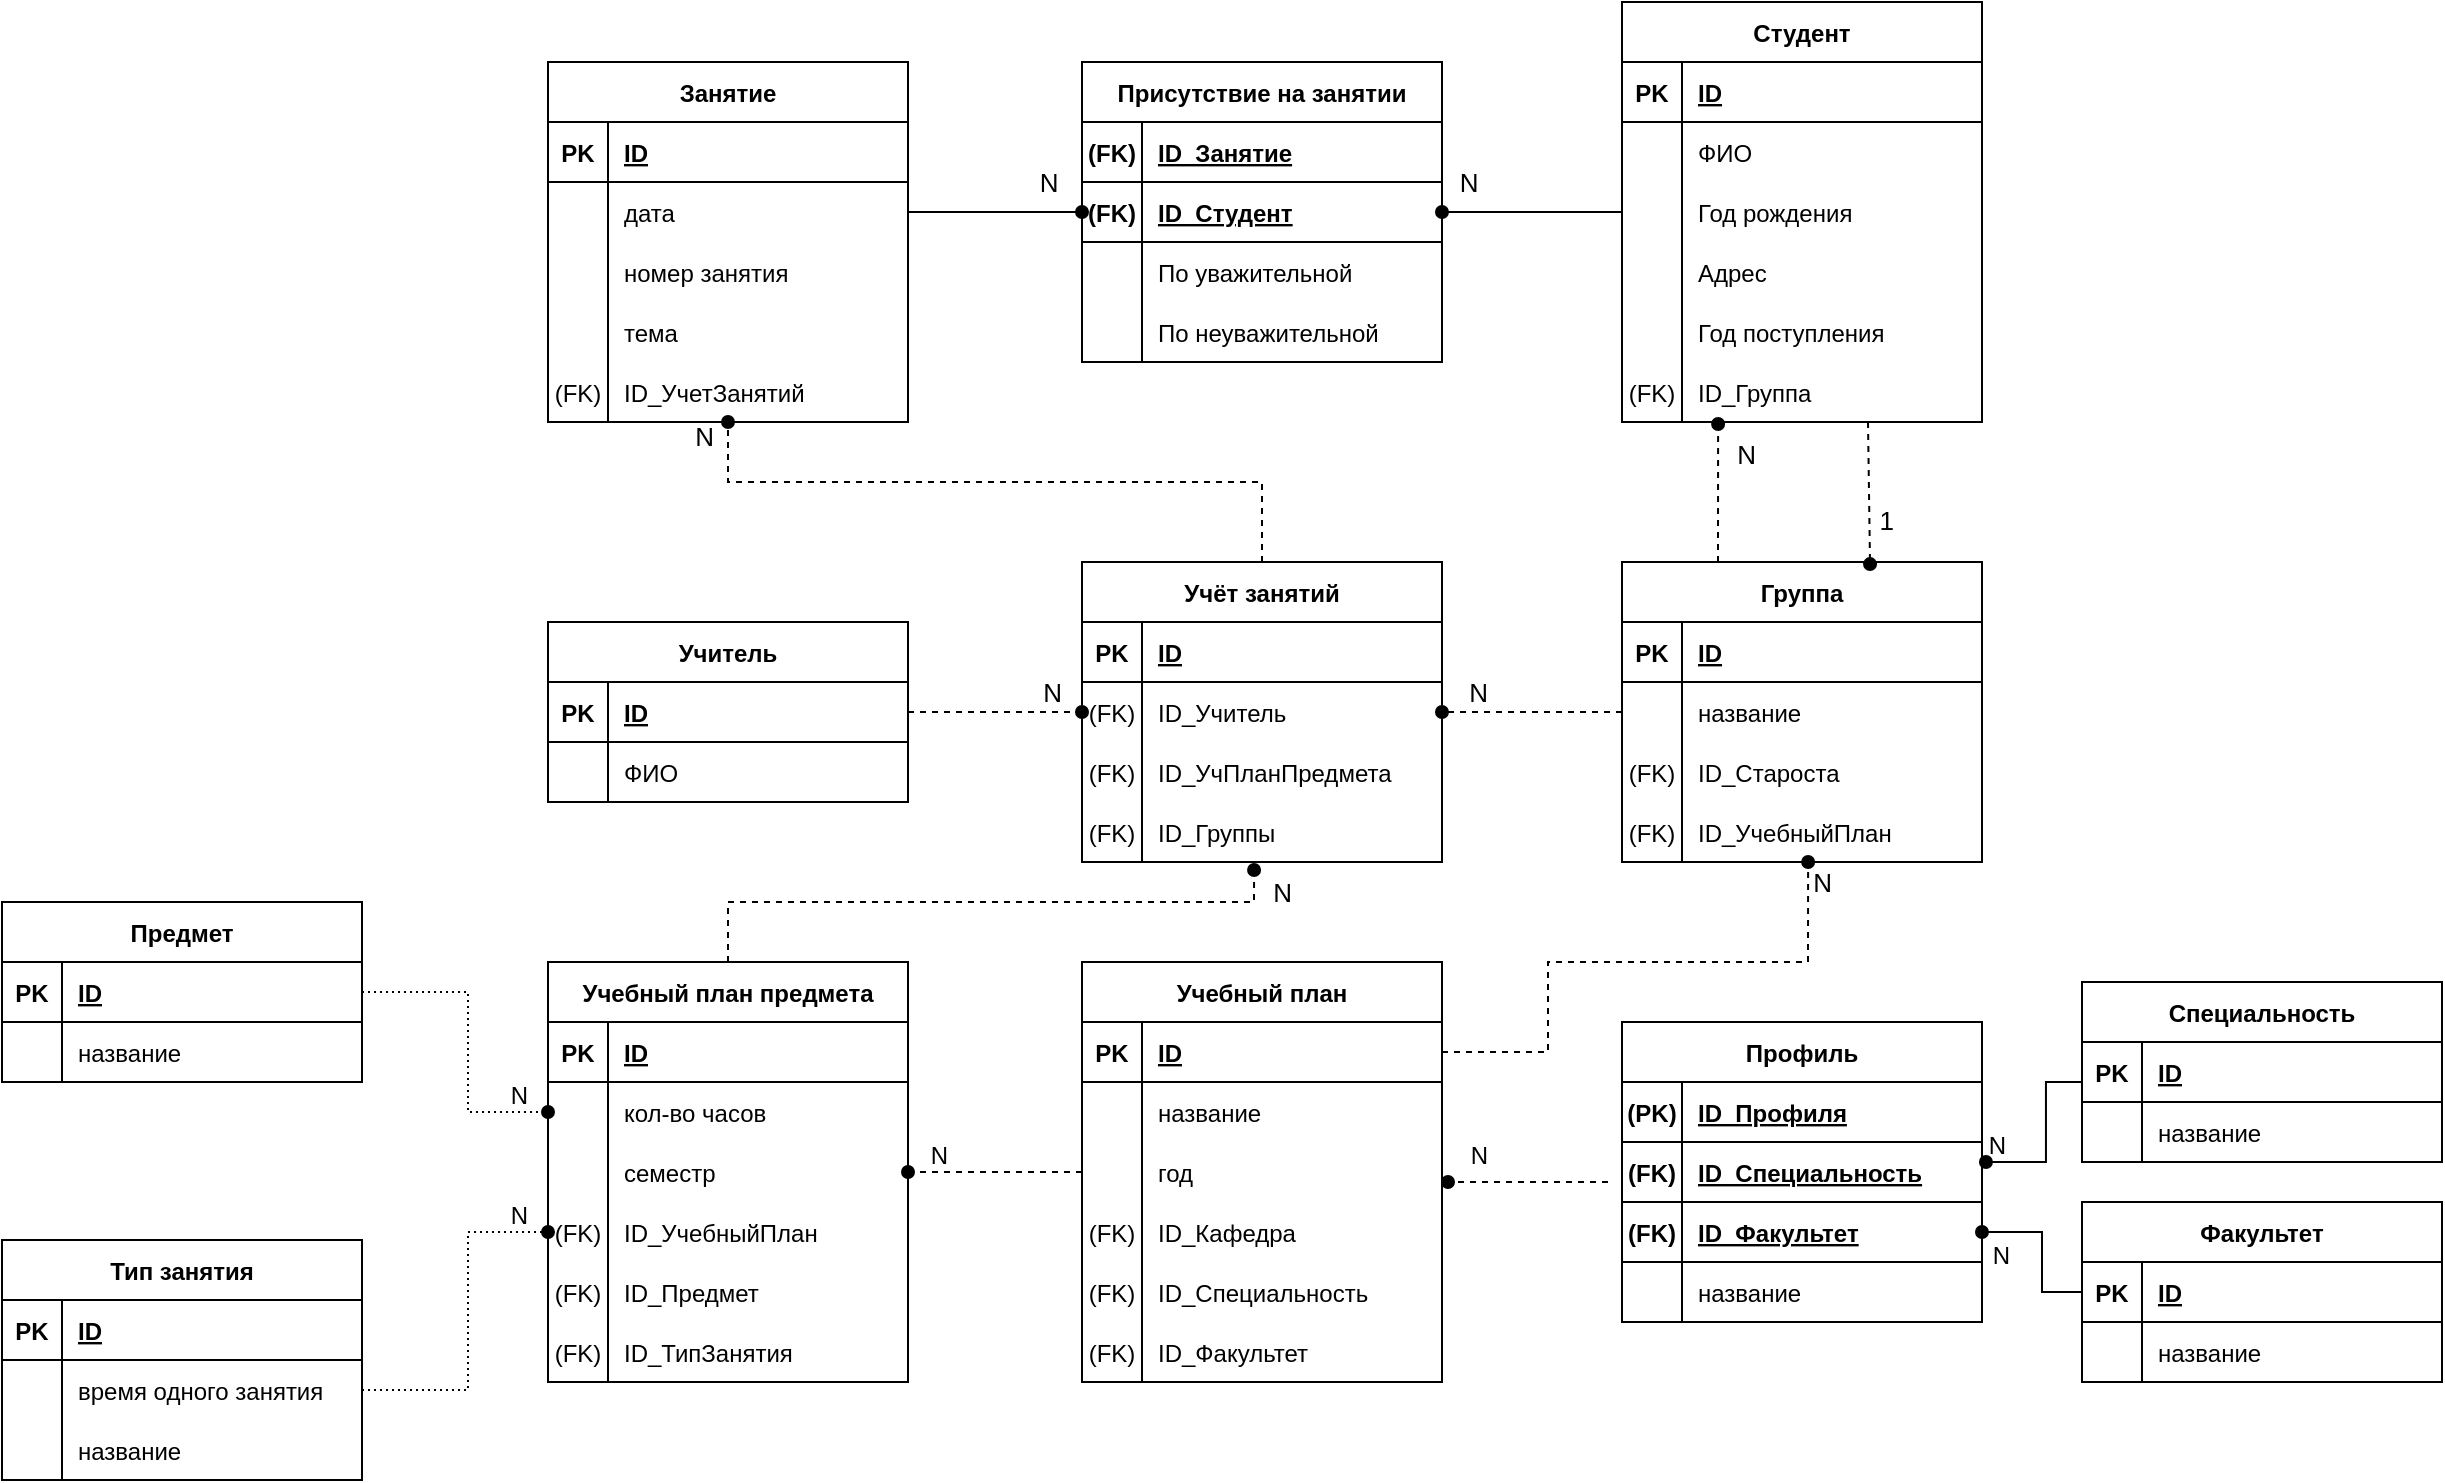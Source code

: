 <mxfile version="17.4.0" type="github"><diagram id="xsRfrzSp_q1T855Q-vbv" name="Page-1"><mxGraphModel dx="782" dy="706" grid="1" gridSize="10" guides="1" tooltips="1" connect="1" arrows="1" fold="1" page="1" pageScale="1" pageWidth="827" pageHeight="1169" math="0" shadow="0"><root><mxCell id="0"/><mxCell id="1" parent="0"/><mxCell id="YNfdYXe8y2e8E_s2l16x-288" value="Профиль" style="shape=table;startSize=30;container=1;collapsible=1;childLayout=tableLayout;fixedRows=1;rowLines=0;fontStyle=1;align=center;resizeLast=1;" parent="1" vertex="1"><mxGeometry x="990" y="670" width="180" height="150" as="geometry"/></mxCell><mxCell id="YNfdYXe8y2e8E_s2l16x-289" value="" style="shape=tableRow;horizontal=0;startSize=0;swimlaneHead=0;swimlaneBody=0;fillColor=none;collapsible=0;dropTarget=0;points=[[0,0.5],[1,0.5]];portConstraint=eastwest;top=0;left=0;right=0;bottom=1;" parent="YNfdYXe8y2e8E_s2l16x-288" vertex="1"><mxGeometry y="30" width="180" height="30" as="geometry"/></mxCell><mxCell id="YNfdYXe8y2e8E_s2l16x-290" value="(PK)" style="shape=partialRectangle;connectable=0;fillColor=none;top=0;left=0;bottom=0;right=0;fontStyle=1;overflow=hidden;" parent="YNfdYXe8y2e8E_s2l16x-289" vertex="1"><mxGeometry width="30" height="30" as="geometry"><mxRectangle width="30" height="30" as="alternateBounds"/></mxGeometry></mxCell><mxCell id="YNfdYXe8y2e8E_s2l16x-291" value="ID_Профиля" style="shape=partialRectangle;connectable=0;fillColor=none;top=0;left=0;bottom=0;right=0;align=left;spacingLeft=6;fontStyle=5;overflow=hidden;" parent="YNfdYXe8y2e8E_s2l16x-289" vertex="1"><mxGeometry x="30" width="150" height="30" as="geometry"><mxRectangle width="150" height="30" as="alternateBounds"/></mxGeometry></mxCell><mxCell id="YNfdYXe8y2e8E_s2l16x-292" style="shape=tableRow;horizontal=0;startSize=0;swimlaneHead=0;swimlaneBody=0;fillColor=none;collapsible=0;dropTarget=0;points=[[0,0.5],[1,0.5]];portConstraint=eastwest;top=0;left=0;right=0;bottom=1;" parent="YNfdYXe8y2e8E_s2l16x-288" vertex="1"><mxGeometry y="60" width="180" height="30" as="geometry"/></mxCell><mxCell id="YNfdYXe8y2e8E_s2l16x-293" value="(FK)" style="shape=partialRectangle;connectable=0;fillColor=none;top=0;left=0;bottom=0;right=0;fontStyle=1;overflow=hidden;" parent="YNfdYXe8y2e8E_s2l16x-292" vertex="1"><mxGeometry width="30" height="30" as="geometry"><mxRectangle width="30" height="30" as="alternateBounds"/></mxGeometry></mxCell><mxCell id="YNfdYXe8y2e8E_s2l16x-294" value="ID_Специальность" style="shape=partialRectangle;connectable=0;fillColor=none;top=0;left=0;bottom=0;right=0;align=left;spacingLeft=6;fontStyle=5;overflow=hidden;" parent="YNfdYXe8y2e8E_s2l16x-292" vertex="1"><mxGeometry x="30" width="150" height="30" as="geometry"><mxRectangle width="150" height="30" as="alternateBounds"/></mxGeometry></mxCell><mxCell id="YNfdYXe8y2e8E_s2l16x-295" style="shape=tableRow;horizontal=0;startSize=0;swimlaneHead=0;swimlaneBody=0;fillColor=none;collapsible=0;dropTarget=0;points=[[0,0.5],[1,0.5]];portConstraint=eastwest;top=0;left=0;right=0;bottom=1;" parent="YNfdYXe8y2e8E_s2l16x-288" vertex="1"><mxGeometry y="90" width="180" height="30" as="geometry"/></mxCell><mxCell id="YNfdYXe8y2e8E_s2l16x-296" value="(FK)" style="shape=partialRectangle;connectable=0;fillColor=none;top=0;left=0;bottom=0;right=0;fontStyle=1;overflow=hidden;" parent="YNfdYXe8y2e8E_s2l16x-295" vertex="1"><mxGeometry width="30" height="30" as="geometry"><mxRectangle width="30" height="30" as="alternateBounds"/></mxGeometry></mxCell><mxCell id="YNfdYXe8y2e8E_s2l16x-297" value="ID_Факультет" style="shape=partialRectangle;connectable=0;fillColor=none;top=0;left=0;bottom=0;right=0;align=left;spacingLeft=6;fontStyle=5;overflow=hidden;" parent="YNfdYXe8y2e8E_s2l16x-295" vertex="1"><mxGeometry x="30" width="150" height="30" as="geometry"><mxRectangle width="150" height="30" as="alternateBounds"/></mxGeometry></mxCell><mxCell id="YNfdYXe8y2e8E_s2l16x-298" value="" style="shape=tableRow;horizontal=0;startSize=0;swimlaneHead=0;swimlaneBody=0;fillColor=none;collapsible=0;dropTarget=0;points=[[0,0.5],[1,0.5]];portConstraint=eastwest;top=0;left=0;right=0;bottom=0;" parent="YNfdYXe8y2e8E_s2l16x-288" vertex="1"><mxGeometry y="120" width="180" height="30" as="geometry"/></mxCell><mxCell id="YNfdYXe8y2e8E_s2l16x-299" value="" style="shape=partialRectangle;connectable=0;fillColor=none;top=0;left=0;bottom=0;right=0;editable=1;overflow=hidden;" parent="YNfdYXe8y2e8E_s2l16x-298" vertex="1"><mxGeometry width="30" height="30" as="geometry"><mxRectangle width="30" height="30" as="alternateBounds"/></mxGeometry></mxCell><mxCell id="YNfdYXe8y2e8E_s2l16x-300" value="название" style="shape=partialRectangle;connectable=0;fillColor=none;top=0;left=0;bottom=0;right=0;align=left;spacingLeft=6;overflow=hidden;" parent="YNfdYXe8y2e8E_s2l16x-298" vertex="1"><mxGeometry x="30" width="150" height="30" as="geometry"><mxRectangle width="150" height="30" as="alternateBounds"/></mxGeometry></mxCell><mxCell id="YNfdYXe8y2e8E_s2l16x-301" value="Факультет" style="shape=table;startSize=30;container=1;collapsible=1;childLayout=tableLayout;fixedRows=1;rowLines=0;fontStyle=1;align=center;resizeLast=1;" parent="1" vertex="1"><mxGeometry x="1220" y="760" width="180" height="90" as="geometry"/></mxCell><mxCell id="YNfdYXe8y2e8E_s2l16x-302" value="" style="shape=tableRow;horizontal=0;startSize=0;swimlaneHead=0;swimlaneBody=0;fillColor=none;collapsible=0;dropTarget=0;points=[[0,0.5],[1,0.5]];portConstraint=eastwest;top=0;left=0;right=0;bottom=1;" parent="YNfdYXe8y2e8E_s2l16x-301" vertex="1"><mxGeometry y="30" width="180" height="30" as="geometry"/></mxCell><mxCell id="YNfdYXe8y2e8E_s2l16x-303" value="PK" style="shape=partialRectangle;connectable=0;fillColor=none;top=0;left=0;bottom=0;right=0;fontStyle=1;overflow=hidden;" parent="YNfdYXe8y2e8E_s2l16x-302" vertex="1"><mxGeometry width="30" height="30" as="geometry"><mxRectangle width="30" height="30" as="alternateBounds"/></mxGeometry></mxCell><mxCell id="YNfdYXe8y2e8E_s2l16x-304" value="ID" style="shape=partialRectangle;connectable=0;fillColor=none;top=0;left=0;bottom=0;right=0;align=left;spacingLeft=6;fontStyle=5;overflow=hidden;" parent="YNfdYXe8y2e8E_s2l16x-302" vertex="1"><mxGeometry x="30" width="150" height="30" as="geometry"><mxRectangle width="150" height="30" as="alternateBounds"/></mxGeometry></mxCell><mxCell id="YNfdYXe8y2e8E_s2l16x-305" value="" style="shape=tableRow;horizontal=0;startSize=0;swimlaneHead=0;swimlaneBody=0;fillColor=none;collapsible=0;dropTarget=0;points=[[0,0.5],[1,0.5]];portConstraint=eastwest;top=0;left=0;right=0;bottom=0;" parent="YNfdYXe8y2e8E_s2l16x-301" vertex="1"><mxGeometry y="60" width="180" height="30" as="geometry"/></mxCell><mxCell id="YNfdYXe8y2e8E_s2l16x-306" value="" style="shape=partialRectangle;connectable=0;fillColor=none;top=0;left=0;bottom=0;right=0;editable=1;overflow=hidden;" parent="YNfdYXe8y2e8E_s2l16x-305" vertex="1"><mxGeometry width="30" height="30" as="geometry"><mxRectangle width="30" height="30" as="alternateBounds"/></mxGeometry></mxCell><mxCell id="YNfdYXe8y2e8E_s2l16x-307" value="название" style="shape=partialRectangle;connectable=0;fillColor=none;top=0;left=0;bottom=0;right=0;align=left;spacingLeft=6;overflow=hidden;" parent="YNfdYXe8y2e8E_s2l16x-305" vertex="1"><mxGeometry x="30" width="150" height="30" as="geometry"><mxRectangle width="150" height="30" as="alternateBounds"/></mxGeometry></mxCell><mxCell id="YNfdYXe8y2e8E_s2l16x-315" value="Специальность" style="shape=table;startSize=30;container=1;collapsible=1;childLayout=tableLayout;fixedRows=1;rowLines=0;fontStyle=1;align=center;resizeLast=1;" parent="1" vertex="1"><mxGeometry x="1220" y="650" width="180" height="90" as="geometry"/></mxCell><mxCell id="YNfdYXe8y2e8E_s2l16x-316" value="" style="shape=tableRow;horizontal=0;startSize=0;swimlaneHead=0;swimlaneBody=0;fillColor=none;collapsible=0;dropTarget=0;points=[[0,0.5],[1,0.5]];portConstraint=eastwest;top=0;left=0;right=0;bottom=1;" parent="YNfdYXe8y2e8E_s2l16x-315" vertex="1"><mxGeometry y="30" width="180" height="30" as="geometry"/></mxCell><mxCell id="YNfdYXe8y2e8E_s2l16x-317" value="PK" style="shape=partialRectangle;connectable=0;fillColor=none;top=0;left=0;bottom=0;right=0;fontStyle=1;overflow=hidden;" parent="YNfdYXe8y2e8E_s2l16x-316" vertex="1"><mxGeometry width="30" height="30" as="geometry"><mxRectangle width="30" height="30" as="alternateBounds"/></mxGeometry></mxCell><mxCell id="YNfdYXe8y2e8E_s2l16x-318" value="ID" style="shape=partialRectangle;connectable=0;fillColor=none;top=0;left=0;bottom=0;right=0;align=left;spacingLeft=6;fontStyle=5;overflow=hidden;" parent="YNfdYXe8y2e8E_s2l16x-316" vertex="1"><mxGeometry x="30" width="150" height="30" as="geometry"><mxRectangle width="150" height="30" as="alternateBounds"/></mxGeometry></mxCell><mxCell id="YNfdYXe8y2e8E_s2l16x-319" value="" style="shape=tableRow;horizontal=0;startSize=0;swimlaneHead=0;swimlaneBody=0;fillColor=none;collapsible=0;dropTarget=0;points=[[0,0.5],[1,0.5]];portConstraint=eastwest;top=0;left=0;right=0;bottom=0;" parent="YNfdYXe8y2e8E_s2l16x-315" vertex="1"><mxGeometry y="60" width="180" height="30" as="geometry"/></mxCell><mxCell id="YNfdYXe8y2e8E_s2l16x-320" value="" style="shape=partialRectangle;connectable=0;fillColor=none;top=0;left=0;bottom=0;right=0;editable=1;overflow=hidden;" parent="YNfdYXe8y2e8E_s2l16x-319" vertex="1"><mxGeometry width="30" height="30" as="geometry"><mxRectangle width="30" height="30" as="alternateBounds"/></mxGeometry></mxCell><mxCell id="YNfdYXe8y2e8E_s2l16x-321" value="название" style="shape=partialRectangle;connectable=0;fillColor=none;top=0;left=0;bottom=0;right=0;align=left;spacingLeft=6;overflow=hidden;" parent="YNfdYXe8y2e8E_s2l16x-319" vertex="1"><mxGeometry x="30" width="150" height="30" as="geometry"><mxRectangle width="150" height="30" as="alternateBounds"/></mxGeometry></mxCell><mxCell id="YNfdYXe8y2e8E_s2l16x-324" value="" style="endArrow=oval;html=1;rounded=0;exitX=-0.011;exitY=-0.167;exitDx=0;exitDy=0;exitPerimeter=0;endFill=1;entryX=1;entryY=0.5;entryDx=0;entryDy=0;" parent="1" edge="1"><mxGeometry relative="1" as="geometry"><mxPoint x="1220" y="699.99" as="sourcePoint"/><mxPoint x="1171.98" y="740" as="targetPoint"/><Array as="points"><mxPoint x="1201.98" y="700"/><mxPoint x="1201.98" y="720"/><mxPoint x="1201.98" y="740"/></Array></mxGeometry></mxCell><mxCell id="YNfdYXe8y2e8E_s2l16x-325" value="N" style="resizable=0;html=1;align=right;verticalAlign=bottom;" parent="YNfdYXe8y2e8E_s2l16x-324" connectable="0" vertex="1"><mxGeometry x="1" relative="1" as="geometry"><mxPoint x="10" as="offset"/></mxGeometry></mxCell><mxCell id="YNfdYXe8y2e8E_s2l16x-326" value="" style="endArrow=oval;html=1;rounded=0;entryX=1;entryY=0.5;entryDx=0;entryDy=0;endFill=1;exitX=0;exitY=0.5;exitDx=0;exitDy=0;" parent="1" source="YNfdYXe8y2e8E_s2l16x-302" target="YNfdYXe8y2e8E_s2l16x-295" edge="1"><mxGeometry relative="1" as="geometry"><mxPoint x="1240" y="850" as="sourcePoint"/><mxPoint x="1110" y="700" as="targetPoint"/><Array as="points"><mxPoint x="1200" y="805"/><mxPoint x="1200" y="775"/></Array></mxGeometry></mxCell><mxCell id="YNfdYXe8y2e8E_s2l16x-327" value="N" style="resizable=0;html=1;align=right;verticalAlign=bottom;" parent="YNfdYXe8y2e8E_s2l16x-326" connectable="0" vertex="1"><mxGeometry x="1" relative="1" as="geometry"><mxPoint x="14" y="20" as="offset"/></mxGeometry></mxCell><mxCell id="YNfdYXe8y2e8E_s2l16x-328" value="Учебный план" style="shape=table;startSize=30;container=1;collapsible=1;childLayout=tableLayout;fixedRows=1;rowLines=0;fontStyle=1;align=center;resizeLast=1;" parent="1" vertex="1"><mxGeometry x="720" y="640" width="180" height="210" as="geometry"/></mxCell><mxCell id="YNfdYXe8y2e8E_s2l16x-329" value="" style="shape=tableRow;horizontal=0;startSize=0;swimlaneHead=0;swimlaneBody=0;fillColor=none;collapsible=0;dropTarget=0;points=[[0,0.5],[1,0.5]];portConstraint=eastwest;top=0;left=0;right=0;bottom=1;" parent="YNfdYXe8y2e8E_s2l16x-328" vertex="1"><mxGeometry y="30" width="180" height="30" as="geometry"/></mxCell><mxCell id="YNfdYXe8y2e8E_s2l16x-330" value="PK" style="shape=partialRectangle;connectable=0;fillColor=none;top=0;left=0;bottom=0;right=0;fontStyle=1;overflow=hidden;" parent="YNfdYXe8y2e8E_s2l16x-329" vertex="1"><mxGeometry width="30" height="30" as="geometry"><mxRectangle width="30" height="30" as="alternateBounds"/></mxGeometry></mxCell><mxCell id="YNfdYXe8y2e8E_s2l16x-331" value="ID" style="shape=partialRectangle;connectable=0;fillColor=none;top=0;left=0;bottom=0;right=0;align=left;spacingLeft=6;fontStyle=5;overflow=hidden;" parent="YNfdYXe8y2e8E_s2l16x-329" vertex="1"><mxGeometry x="30" width="150" height="30" as="geometry"><mxRectangle width="150" height="30" as="alternateBounds"/></mxGeometry></mxCell><mxCell id="YNfdYXe8y2e8E_s2l16x-332" value="" style="shape=tableRow;horizontal=0;startSize=0;swimlaneHead=0;swimlaneBody=0;fillColor=none;collapsible=0;dropTarget=0;points=[[0,0.5],[1,0.5]];portConstraint=eastwest;top=0;left=0;right=0;bottom=0;" parent="YNfdYXe8y2e8E_s2l16x-328" vertex="1"><mxGeometry y="60" width="180" height="30" as="geometry"/></mxCell><mxCell id="YNfdYXe8y2e8E_s2l16x-333" value="" style="shape=partialRectangle;connectable=0;fillColor=none;top=0;left=0;bottom=0;right=0;editable=1;overflow=hidden;" parent="YNfdYXe8y2e8E_s2l16x-332" vertex="1"><mxGeometry width="30" height="30" as="geometry"><mxRectangle width="30" height="30" as="alternateBounds"/></mxGeometry></mxCell><mxCell id="YNfdYXe8y2e8E_s2l16x-334" value="название" style="shape=partialRectangle;connectable=0;fillColor=none;top=0;left=0;bottom=0;right=0;align=left;spacingLeft=6;overflow=hidden;" parent="YNfdYXe8y2e8E_s2l16x-332" vertex="1"><mxGeometry x="30" width="150" height="30" as="geometry"><mxRectangle width="150" height="30" as="alternateBounds"/></mxGeometry></mxCell><mxCell id="YNfdYXe8y2e8E_s2l16x-335" value="" style="shape=tableRow;horizontal=0;startSize=0;swimlaneHead=0;swimlaneBody=0;fillColor=none;collapsible=0;dropTarget=0;points=[[0,0.5],[1,0.5]];portConstraint=eastwest;top=0;left=0;right=0;bottom=0;" parent="YNfdYXe8y2e8E_s2l16x-328" vertex="1"><mxGeometry y="90" width="180" height="30" as="geometry"/></mxCell><mxCell id="YNfdYXe8y2e8E_s2l16x-336" value="" style="shape=partialRectangle;connectable=0;fillColor=none;top=0;left=0;bottom=0;right=0;editable=1;overflow=hidden;" parent="YNfdYXe8y2e8E_s2l16x-335" vertex="1"><mxGeometry width="30" height="30" as="geometry"><mxRectangle width="30" height="30" as="alternateBounds"/></mxGeometry></mxCell><mxCell id="YNfdYXe8y2e8E_s2l16x-337" value="год" style="shape=partialRectangle;connectable=0;fillColor=none;top=0;left=0;bottom=0;right=0;align=left;spacingLeft=6;overflow=hidden;" parent="YNfdYXe8y2e8E_s2l16x-335" vertex="1"><mxGeometry x="30" width="150" height="30" as="geometry"><mxRectangle width="150" height="30" as="alternateBounds"/></mxGeometry></mxCell><mxCell id="YNfdYXe8y2e8E_s2l16x-338" value="" style="shape=tableRow;horizontal=0;startSize=0;swimlaneHead=0;swimlaneBody=0;fillColor=none;collapsible=0;dropTarget=0;points=[[0,0.5],[1,0.5]];portConstraint=eastwest;top=0;left=0;right=0;bottom=0;" parent="YNfdYXe8y2e8E_s2l16x-328" vertex="1"><mxGeometry y="120" width="180" height="30" as="geometry"/></mxCell><mxCell id="YNfdYXe8y2e8E_s2l16x-339" value="(FK)" style="shape=partialRectangle;connectable=0;fillColor=none;top=0;left=0;bottom=0;right=0;editable=1;overflow=hidden;" parent="YNfdYXe8y2e8E_s2l16x-338" vertex="1"><mxGeometry width="30" height="30" as="geometry"><mxRectangle width="30" height="30" as="alternateBounds"/></mxGeometry></mxCell><mxCell id="YNfdYXe8y2e8E_s2l16x-340" value="ID_Кафедра" style="shape=partialRectangle;connectable=0;fillColor=none;top=0;left=0;bottom=0;right=0;align=left;spacingLeft=6;overflow=hidden;" parent="YNfdYXe8y2e8E_s2l16x-338" vertex="1"><mxGeometry x="30" width="150" height="30" as="geometry"><mxRectangle width="150" height="30" as="alternateBounds"/></mxGeometry></mxCell><mxCell id="YNfdYXe8y2e8E_s2l16x-341" style="shape=tableRow;horizontal=0;startSize=0;swimlaneHead=0;swimlaneBody=0;fillColor=none;collapsible=0;dropTarget=0;points=[[0,0.5],[1,0.5]];portConstraint=eastwest;top=0;left=0;right=0;bottom=0;" parent="YNfdYXe8y2e8E_s2l16x-328" vertex="1"><mxGeometry y="150" width="180" height="30" as="geometry"/></mxCell><mxCell id="YNfdYXe8y2e8E_s2l16x-342" value="(FK)" style="shape=partialRectangle;connectable=0;fillColor=none;top=0;left=0;bottom=0;right=0;editable=1;overflow=hidden;" parent="YNfdYXe8y2e8E_s2l16x-341" vertex="1"><mxGeometry width="30" height="30" as="geometry"><mxRectangle width="30" height="30" as="alternateBounds"/></mxGeometry></mxCell><mxCell id="YNfdYXe8y2e8E_s2l16x-343" value="ID_Специальность" style="shape=partialRectangle;connectable=0;fillColor=none;top=0;left=0;bottom=0;right=0;align=left;spacingLeft=6;overflow=hidden;" parent="YNfdYXe8y2e8E_s2l16x-341" vertex="1"><mxGeometry x="30" width="150" height="30" as="geometry"><mxRectangle width="150" height="30" as="alternateBounds"/></mxGeometry></mxCell><mxCell id="YNfdYXe8y2e8E_s2l16x-344" style="shape=tableRow;horizontal=0;startSize=0;swimlaneHead=0;swimlaneBody=0;fillColor=none;collapsible=0;dropTarget=0;points=[[0,0.5],[1,0.5]];portConstraint=eastwest;top=0;left=0;right=0;bottom=0;" parent="YNfdYXe8y2e8E_s2l16x-328" vertex="1"><mxGeometry y="180" width="180" height="30" as="geometry"/></mxCell><mxCell id="YNfdYXe8y2e8E_s2l16x-345" value="(FK)" style="shape=partialRectangle;connectable=0;fillColor=none;top=0;left=0;bottom=0;right=0;editable=1;overflow=hidden;" parent="YNfdYXe8y2e8E_s2l16x-344" vertex="1"><mxGeometry width="30" height="30" as="geometry"><mxRectangle width="30" height="30" as="alternateBounds"/></mxGeometry></mxCell><mxCell id="YNfdYXe8y2e8E_s2l16x-346" value="ID_Факультет" style="shape=partialRectangle;connectable=0;fillColor=none;top=0;left=0;bottom=0;right=0;align=left;spacingLeft=6;overflow=hidden;" parent="YNfdYXe8y2e8E_s2l16x-344" vertex="1"><mxGeometry x="30" width="150" height="30" as="geometry"><mxRectangle width="150" height="30" as="alternateBounds"/></mxGeometry></mxCell><mxCell id="YNfdYXe8y2e8E_s2l16x-347" value="" style="endArrow=oval;html=1;rounded=0;dashed=1;startArrow=none;startFill=0;endFill=1;" parent="1" edge="1"><mxGeometry relative="1" as="geometry"><mxPoint x="983" y="750" as="sourcePoint"/><mxPoint x="903" y="750" as="targetPoint"/></mxGeometry></mxCell><mxCell id="YNfdYXe8y2e8E_s2l16x-348" value="N" style="resizable=0;html=1;align=right;verticalAlign=bottom;" parent="YNfdYXe8y2e8E_s2l16x-347" connectable="0" vertex="1"><mxGeometry x="1" relative="1" as="geometry"><mxPoint x="20" y="-5" as="offset"/></mxGeometry></mxCell><mxCell id="YNfdYXe8y2e8E_s2l16x-349" value="Учебный план предмета" style="shape=table;startSize=30;container=1;collapsible=1;childLayout=tableLayout;fixedRows=1;rowLines=0;fontStyle=1;align=center;resizeLast=1;" parent="1" vertex="1"><mxGeometry x="453" y="640" width="180" height="210" as="geometry"/></mxCell><mxCell id="YNfdYXe8y2e8E_s2l16x-350" value="" style="shape=tableRow;horizontal=0;startSize=0;swimlaneHead=0;swimlaneBody=0;fillColor=none;collapsible=0;dropTarget=0;points=[[0,0.5],[1,0.5]];portConstraint=eastwest;top=0;left=0;right=0;bottom=1;" parent="YNfdYXe8y2e8E_s2l16x-349" vertex="1"><mxGeometry y="30" width="180" height="30" as="geometry"/></mxCell><mxCell id="YNfdYXe8y2e8E_s2l16x-351" value="PK" style="shape=partialRectangle;connectable=0;fillColor=none;top=0;left=0;bottom=0;right=0;fontStyle=1;overflow=hidden;" parent="YNfdYXe8y2e8E_s2l16x-350" vertex="1"><mxGeometry width="30" height="30" as="geometry"><mxRectangle width="30" height="30" as="alternateBounds"/></mxGeometry></mxCell><mxCell id="YNfdYXe8y2e8E_s2l16x-352" value="ID" style="shape=partialRectangle;connectable=0;fillColor=none;top=0;left=0;bottom=0;right=0;align=left;spacingLeft=6;fontStyle=5;overflow=hidden;" parent="YNfdYXe8y2e8E_s2l16x-350" vertex="1"><mxGeometry x="30" width="150" height="30" as="geometry"><mxRectangle width="150" height="30" as="alternateBounds"/></mxGeometry></mxCell><mxCell id="YNfdYXe8y2e8E_s2l16x-353" value="" style="shape=tableRow;horizontal=0;startSize=0;swimlaneHead=0;swimlaneBody=0;fillColor=none;collapsible=0;dropTarget=0;points=[[0,0.5],[1,0.5]];portConstraint=eastwest;top=0;left=0;right=0;bottom=0;" parent="YNfdYXe8y2e8E_s2l16x-349" vertex="1"><mxGeometry y="60" width="180" height="30" as="geometry"/></mxCell><mxCell id="YNfdYXe8y2e8E_s2l16x-354" value="" style="shape=partialRectangle;connectable=0;fillColor=none;top=0;left=0;bottom=0;right=0;editable=1;overflow=hidden;" parent="YNfdYXe8y2e8E_s2l16x-353" vertex="1"><mxGeometry width="30" height="30" as="geometry"><mxRectangle width="30" height="30" as="alternateBounds"/></mxGeometry></mxCell><mxCell id="YNfdYXe8y2e8E_s2l16x-355" value="кол-во часов" style="shape=partialRectangle;connectable=0;fillColor=none;top=0;left=0;bottom=0;right=0;align=left;spacingLeft=6;overflow=hidden;" parent="YNfdYXe8y2e8E_s2l16x-353" vertex="1"><mxGeometry x="30" width="150" height="30" as="geometry"><mxRectangle width="150" height="30" as="alternateBounds"/></mxGeometry></mxCell><mxCell id="YNfdYXe8y2e8E_s2l16x-356" value="" style="shape=tableRow;horizontal=0;startSize=0;swimlaneHead=0;swimlaneBody=0;fillColor=none;collapsible=0;dropTarget=0;points=[[0,0.5],[1,0.5]];portConstraint=eastwest;top=0;left=0;right=0;bottom=0;" parent="YNfdYXe8y2e8E_s2l16x-349" vertex="1"><mxGeometry y="90" width="180" height="30" as="geometry"/></mxCell><mxCell id="YNfdYXe8y2e8E_s2l16x-357" value="" style="shape=partialRectangle;connectable=0;fillColor=none;top=0;left=0;bottom=0;right=0;editable=1;overflow=hidden;" parent="YNfdYXe8y2e8E_s2l16x-356" vertex="1"><mxGeometry width="30" height="30" as="geometry"><mxRectangle width="30" height="30" as="alternateBounds"/></mxGeometry></mxCell><mxCell id="YNfdYXe8y2e8E_s2l16x-358" value="семестр" style="shape=partialRectangle;connectable=0;fillColor=none;top=0;left=0;bottom=0;right=0;align=left;spacingLeft=6;overflow=hidden;" parent="YNfdYXe8y2e8E_s2l16x-356" vertex="1"><mxGeometry x="30" width="150" height="30" as="geometry"><mxRectangle width="150" height="30" as="alternateBounds"/></mxGeometry></mxCell><mxCell id="YNfdYXe8y2e8E_s2l16x-359" value="" style="shape=tableRow;horizontal=0;startSize=0;swimlaneHead=0;swimlaneBody=0;fillColor=none;collapsible=0;dropTarget=0;points=[[0,0.5],[1,0.5]];portConstraint=eastwest;top=0;left=0;right=0;bottom=0;" parent="YNfdYXe8y2e8E_s2l16x-349" vertex="1"><mxGeometry y="120" width="180" height="30" as="geometry"/></mxCell><mxCell id="YNfdYXe8y2e8E_s2l16x-360" value="(FK)" style="shape=partialRectangle;connectable=0;fillColor=none;top=0;left=0;bottom=0;right=0;editable=1;overflow=hidden;" parent="YNfdYXe8y2e8E_s2l16x-359" vertex="1"><mxGeometry width="30" height="30" as="geometry"><mxRectangle width="30" height="30" as="alternateBounds"/></mxGeometry></mxCell><mxCell id="YNfdYXe8y2e8E_s2l16x-361" value="ID_УчебныйПлан" style="shape=partialRectangle;connectable=0;fillColor=none;top=0;left=0;bottom=0;right=0;align=left;spacingLeft=6;overflow=hidden;" parent="YNfdYXe8y2e8E_s2l16x-359" vertex="1"><mxGeometry x="30" width="150" height="30" as="geometry"><mxRectangle width="150" height="30" as="alternateBounds"/></mxGeometry></mxCell><mxCell id="YNfdYXe8y2e8E_s2l16x-362" style="shape=tableRow;horizontal=0;startSize=0;swimlaneHead=0;swimlaneBody=0;fillColor=none;collapsible=0;dropTarget=0;points=[[0,0.5],[1,0.5]];portConstraint=eastwest;top=0;left=0;right=0;bottom=0;" parent="YNfdYXe8y2e8E_s2l16x-349" vertex="1"><mxGeometry y="150" width="180" height="30" as="geometry"/></mxCell><mxCell id="YNfdYXe8y2e8E_s2l16x-363" value="(FK)" style="shape=partialRectangle;connectable=0;fillColor=none;top=0;left=0;bottom=0;right=0;editable=1;overflow=hidden;" parent="YNfdYXe8y2e8E_s2l16x-362" vertex="1"><mxGeometry width="30" height="30" as="geometry"><mxRectangle width="30" height="30" as="alternateBounds"/></mxGeometry></mxCell><mxCell id="YNfdYXe8y2e8E_s2l16x-364" value="ID_Предмет" style="shape=partialRectangle;connectable=0;fillColor=none;top=0;left=0;bottom=0;right=0;align=left;spacingLeft=6;overflow=hidden;" parent="YNfdYXe8y2e8E_s2l16x-362" vertex="1"><mxGeometry x="30" width="150" height="30" as="geometry"><mxRectangle width="150" height="30" as="alternateBounds"/></mxGeometry></mxCell><mxCell id="YNfdYXe8y2e8E_s2l16x-365" style="shape=tableRow;horizontal=0;startSize=0;swimlaneHead=0;swimlaneBody=0;fillColor=none;collapsible=0;dropTarget=0;points=[[0,0.5],[1,0.5]];portConstraint=eastwest;top=0;left=0;right=0;bottom=0;" parent="YNfdYXe8y2e8E_s2l16x-349" vertex="1"><mxGeometry y="180" width="180" height="30" as="geometry"/></mxCell><mxCell id="YNfdYXe8y2e8E_s2l16x-366" value="(FK)" style="shape=partialRectangle;connectable=0;fillColor=none;top=0;left=0;bottom=0;right=0;editable=1;overflow=hidden;" parent="YNfdYXe8y2e8E_s2l16x-365" vertex="1"><mxGeometry width="30" height="30" as="geometry"><mxRectangle width="30" height="30" as="alternateBounds"/></mxGeometry></mxCell><mxCell id="YNfdYXe8y2e8E_s2l16x-367" value="ID_ТипЗанятия" style="shape=partialRectangle;connectable=0;fillColor=none;top=0;left=0;bottom=0;right=0;align=left;spacingLeft=6;overflow=hidden;" parent="YNfdYXe8y2e8E_s2l16x-365" vertex="1"><mxGeometry x="30" width="150" height="30" as="geometry"><mxRectangle width="150" height="30" as="alternateBounds"/></mxGeometry></mxCell><mxCell id="YNfdYXe8y2e8E_s2l16x-368" value="Предмет" style="shape=table;startSize=30;container=1;collapsible=1;childLayout=tableLayout;fixedRows=1;rowLines=0;fontStyle=1;align=center;resizeLast=1;" parent="1" vertex="1"><mxGeometry x="180" y="610" width="180" height="90" as="geometry"/></mxCell><mxCell id="YNfdYXe8y2e8E_s2l16x-369" value="" style="shape=tableRow;horizontal=0;startSize=0;swimlaneHead=0;swimlaneBody=0;fillColor=none;collapsible=0;dropTarget=0;points=[[0,0.5],[1,0.5]];portConstraint=eastwest;top=0;left=0;right=0;bottom=1;" parent="YNfdYXe8y2e8E_s2l16x-368" vertex="1"><mxGeometry y="30" width="180" height="30" as="geometry"/></mxCell><mxCell id="YNfdYXe8y2e8E_s2l16x-370" value="PK" style="shape=partialRectangle;connectable=0;fillColor=none;top=0;left=0;bottom=0;right=0;fontStyle=1;overflow=hidden;" parent="YNfdYXe8y2e8E_s2l16x-369" vertex="1"><mxGeometry width="30" height="30" as="geometry"><mxRectangle width="30" height="30" as="alternateBounds"/></mxGeometry></mxCell><mxCell id="YNfdYXe8y2e8E_s2l16x-371" value="ID" style="shape=partialRectangle;connectable=0;fillColor=none;top=0;left=0;bottom=0;right=0;align=left;spacingLeft=6;fontStyle=5;overflow=hidden;" parent="YNfdYXe8y2e8E_s2l16x-369" vertex="1"><mxGeometry x="30" width="150" height="30" as="geometry"><mxRectangle width="150" height="30" as="alternateBounds"/></mxGeometry></mxCell><mxCell id="YNfdYXe8y2e8E_s2l16x-372" value="" style="shape=tableRow;horizontal=0;startSize=0;swimlaneHead=0;swimlaneBody=0;fillColor=none;collapsible=0;dropTarget=0;points=[[0,0.5],[1,0.5]];portConstraint=eastwest;top=0;left=0;right=0;bottom=0;" parent="YNfdYXe8y2e8E_s2l16x-368" vertex="1"><mxGeometry y="60" width="180" height="30" as="geometry"/></mxCell><mxCell id="YNfdYXe8y2e8E_s2l16x-373" value="" style="shape=partialRectangle;connectable=0;fillColor=none;top=0;left=0;bottom=0;right=0;editable=1;overflow=hidden;" parent="YNfdYXe8y2e8E_s2l16x-372" vertex="1"><mxGeometry width="30" height="30" as="geometry"><mxRectangle width="30" height="30" as="alternateBounds"/></mxGeometry></mxCell><mxCell id="YNfdYXe8y2e8E_s2l16x-374" value="название" style="shape=partialRectangle;connectable=0;fillColor=none;top=0;left=0;bottom=0;right=0;align=left;spacingLeft=6;overflow=hidden;" parent="YNfdYXe8y2e8E_s2l16x-372" vertex="1"><mxGeometry x="30" width="150" height="30" as="geometry"><mxRectangle width="150" height="30" as="alternateBounds"/></mxGeometry></mxCell><mxCell id="YNfdYXe8y2e8E_s2l16x-375" value="Тип занятия" style="shape=table;startSize=30;container=1;collapsible=1;childLayout=tableLayout;fixedRows=1;rowLines=0;fontStyle=1;align=center;resizeLast=1;" parent="1" vertex="1"><mxGeometry x="180" y="779" width="180" height="120" as="geometry"/></mxCell><mxCell id="YNfdYXe8y2e8E_s2l16x-376" value="" style="shape=tableRow;horizontal=0;startSize=0;swimlaneHead=0;swimlaneBody=0;fillColor=none;collapsible=0;dropTarget=0;points=[[0,0.5],[1,0.5]];portConstraint=eastwest;top=0;left=0;right=0;bottom=1;" parent="YNfdYXe8y2e8E_s2l16x-375" vertex="1"><mxGeometry y="30" width="180" height="30" as="geometry"/></mxCell><mxCell id="YNfdYXe8y2e8E_s2l16x-377" value="PK" style="shape=partialRectangle;connectable=0;fillColor=none;top=0;left=0;bottom=0;right=0;fontStyle=1;overflow=hidden;" parent="YNfdYXe8y2e8E_s2l16x-376" vertex="1"><mxGeometry width="30" height="30" as="geometry"><mxRectangle width="30" height="30" as="alternateBounds"/></mxGeometry></mxCell><mxCell id="YNfdYXe8y2e8E_s2l16x-378" value="ID" style="shape=partialRectangle;connectable=0;fillColor=none;top=0;left=0;bottom=0;right=0;align=left;spacingLeft=6;fontStyle=5;overflow=hidden;" parent="YNfdYXe8y2e8E_s2l16x-376" vertex="1"><mxGeometry x="30" width="150" height="30" as="geometry"><mxRectangle width="150" height="30" as="alternateBounds"/></mxGeometry></mxCell><mxCell id="YNfdYXe8y2e8E_s2l16x-379" value="" style="shape=tableRow;horizontal=0;startSize=0;swimlaneHead=0;swimlaneBody=0;fillColor=none;collapsible=0;dropTarget=0;points=[[0,0.5],[1,0.5]];portConstraint=eastwest;top=0;left=0;right=0;bottom=0;" parent="YNfdYXe8y2e8E_s2l16x-375" vertex="1"><mxGeometry y="60" width="180" height="30" as="geometry"/></mxCell><mxCell id="YNfdYXe8y2e8E_s2l16x-380" value="" style="shape=partialRectangle;connectable=0;fillColor=none;top=0;left=0;bottom=0;right=0;editable=1;overflow=hidden;" parent="YNfdYXe8y2e8E_s2l16x-379" vertex="1"><mxGeometry width="30" height="30" as="geometry"><mxRectangle width="30" height="30" as="alternateBounds"/></mxGeometry></mxCell><mxCell id="YNfdYXe8y2e8E_s2l16x-381" value="время одного занятия" style="shape=partialRectangle;connectable=0;fillColor=none;top=0;left=0;bottom=0;right=0;align=left;spacingLeft=6;overflow=hidden;" parent="YNfdYXe8y2e8E_s2l16x-379" vertex="1"><mxGeometry x="30" width="150" height="30" as="geometry"><mxRectangle width="150" height="30" as="alternateBounds"/></mxGeometry></mxCell><mxCell id="YNfdYXe8y2e8E_s2l16x-382" value="" style="shape=tableRow;horizontal=0;startSize=0;swimlaneHead=0;swimlaneBody=0;fillColor=none;collapsible=0;dropTarget=0;points=[[0,0.5],[1,0.5]];portConstraint=eastwest;top=0;left=0;right=0;bottom=0;" parent="YNfdYXe8y2e8E_s2l16x-375" vertex="1"><mxGeometry y="90" width="180" height="30" as="geometry"/></mxCell><mxCell id="YNfdYXe8y2e8E_s2l16x-383" value="" style="shape=partialRectangle;connectable=0;fillColor=none;top=0;left=0;bottom=0;right=0;editable=1;overflow=hidden;" parent="YNfdYXe8y2e8E_s2l16x-382" vertex="1"><mxGeometry width="30" height="30" as="geometry"><mxRectangle width="30" height="30" as="alternateBounds"/></mxGeometry></mxCell><mxCell id="YNfdYXe8y2e8E_s2l16x-384" value="название" style="shape=partialRectangle;connectable=0;fillColor=none;top=0;left=0;bottom=0;right=0;align=left;spacingLeft=6;overflow=hidden;" parent="YNfdYXe8y2e8E_s2l16x-382" vertex="1"><mxGeometry x="30" width="150" height="30" as="geometry"><mxRectangle width="150" height="30" as="alternateBounds"/></mxGeometry></mxCell><mxCell id="YNfdYXe8y2e8E_s2l16x-385" value="" style="endArrow=oval;html=1;rounded=0;dashed=1;dashPattern=1 2;exitX=1;exitY=0.5;exitDx=0;exitDy=0;entryX=0;entryY=0.5;entryDx=0;entryDy=0;endFill=1;" parent="1" source="YNfdYXe8y2e8E_s2l16x-379" target="YNfdYXe8y2e8E_s2l16x-359" edge="1"><mxGeometry relative="1" as="geometry"><mxPoint x="373" y="750" as="sourcePoint"/><mxPoint x="533" y="750" as="targetPoint"/><Array as="points"><mxPoint x="413" y="854"/><mxPoint x="413" y="775"/></Array></mxGeometry></mxCell><mxCell id="YNfdYXe8y2e8E_s2l16x-387" value="N" style="resizable=0;html=1;align=right;verticalAlign=bottom;" parent="YNfdYXe8y2e8E_s2l16x-385" connectable="0" vertex="1"><mxGeometry x="1" relative="1" as="geometry"><mxPoint x="-10" as="offset"/></mxGeometry></mxCell><mxCell id="YNfdYXe8y2e8E_s2l16x-388" value="" style="endArrow=oval;html=1;rounded=0;dashed=1;dashPattern=1 2;exitX=1;exitY=0.5;exitDx=0;exitDy=0;entryX=0;entryY=0.5;entryDx=0;entryDy=0;endFill=1;" parent="1" source="YNfdYXe8y2e8E_s2l16x-369" target="YNfdYXe8y2e8E_s2l16x-353" edge="1"><mxGeometry relative="1" as="geometry"><mxPoint x="373" y="750" as="sourcePoint"/><mxPoint x="533" y="750" as="targetPoint"/><Array as="points"><mxPoint x="413" y="655"/><mxPoint x="413" y="715"/></Array></mxGeometry></mxCell><mxCell id="YNfdYXe8y2e8E_s2l16x-389" value="N" style="resizable=0;html=1;align=right;verticalAlign=bottom;" parent="YNfdYXe8y2e8E_s2l16x-388" connectable="0" vertex="1"><mxGeometry x="1" relative="1" as="geometry"><mxPoint x="-10" as="offset"/></mxGeometry></mxCell><mxCell id="YNfdYXe8y2e8E_s2l16x-390" value="" style="endArrow=oval;html=1;rounded=0;dashed=1;entryX=1;entryY=0.5;entryDx=0;entryDy=0;exitX=0;exitY=0.5;exitDx=0;exitDy=0;endFill=1;" parent="1" source="YNfdYXe8y2e8E_s2l16x-335" target="YNfdYXe8y2e8E_s2l16x-356" edge="1"><mxGeometry relative="1" as="geometry"><mxPoint x="543" y="780" as="sourcePoint"/><mxPoint x="703" y="780" as="targetPoint"/></mxGeometry></mxCell><mxCell id="YNfdYXe8y2e8E_s2l16x-391" value="N" style="resizable=0;html=1;align=right;verticalAlign=bottom;" parent="YNfdYXe8y2e8E_s2l16x-390" connectable="0" vertex="1"><mxGeometry x="1" relative="1" as="geometry"><mxPoint x="20" as="offset"/></mxGeometry></mxCell><mxCell id="YNfdYXe8y2e8E_s2l16x-392" value="Группа" style="shape=table;startSize=30;container=1;collapsible=1;childLayout=tableLayout;fixedRows=1;rowLines=0;fontStyle=1;align=center;resizeLast=1;" parent="1" vertex="1"><mxGeometry x="990" y="440" width="180" height="150" as="geometry"/></mxCell><mxCell id="YNfdYXe8y2e8E_s2l16x-393" value="" style="shape=tableRow;horizontal=0;startSize=0;swimlaneHead=0;swimlaneBody=0;fillColor=none;collapsible=0;dropTarget=0;points=[[0,0.5],[1,0.5]];portConstraint=eastwest;top=0;left=0;right=0;bottom=1;" parent="YNfdYXe8y2e8E_s2l16x-392" vertex="1"><mxGeometry y="30" width="180" height="30" as="geometry"/></mxCell><mxCell id="YNfdYXe8y2e8E_s2l16x-394" value="PK" style="shape=partialRectangle;connectable=0;fillColor=none;top=0;left=0;bottom=0;right=0;fontStyle=1;overflow=hidden;" parent="YNfdYXe8y2e8E_s2l16x-393" vertex="1"><mxGeometry width="30" height="30" as="geometry"><mxRectangle width="30" height="30" as="alternateBounds"/></mxGeometry></mxCell><mxCell id="YNfdYXe8y2e8E_s2l16x-395" value="ID" style="shape=partialRectangle;connectable=0;fillColor=none;top=0;left=0;bottom=0;right=0;align=left;spacingLeft=6;fontStyle=5;overflow=hidden;" parent="YNfdYXe8y2e8E_s2l16x-393" vertex="1"><mxGeometry x="30" width="150" height="30" as="geometry"><mxRectangle width="150" height="30" as="alternateBounds"/></mxGeometry></mxCell><mxCell id="YNfdYXe8y2e8E_s2l16x-396" value="" style="shape=tableRow;horizontal=0;startSize=0;swimlaneHead=0;swimlaneBody=0;fillColor=none;collapsible=0;dropTarget=0;points=[[0,0.5],[1,0.5]];portConstraint=eastwest;top=0;left=0;right=0;bottom=0;" parent="YNfdYXe8y2e8E_s2l16x-392" vertex="1"><mxGeometry y="60" width="180" height="30" as="geometry"/></mxCell><mxCell id="YNfdYXe8y2e8E_s2l16x-397" value="" style="shape=partialRectangle;connectable=0;fillColor=none;top=0;left=0;bottom=0;right=0;editable=1;overflow=hidden;" parent="YNfdYXe8y2e8E_s2l16x-396" vertex="1"><mxGeometry width="30" height="30" as="geometry"><mxRectangle width="30" height="30" as="alternateBounds"/></mxGeometry></mxCell><mxCell id="YNfdYXe8y2e8E_s2l16x-398" value="название" style="shape=partialRectangle;connectable=0;fillColor=none;top=0;left=0;bottom=0;right=0;align=left;spacingLeft=6;overflow=hidden;" parent="YNfdYXe8y2e8E_s2l16x-396" vertex="1"><mxGeometry x="30" width="150" height="30" as="geometry"><mxRectangle width="150" height="30" as="alternateBounds"/></mxGeometry></mxCell><mxCell id="YNfdYXe8y2e8E_s2l16x-399" value="" style="shape=tableRow;horizontal=0;startSize=0;swimlaneHead=0;swimlaneBody=0;fillColor=none;collapsible=0;dropTarget=0;points=[[0,0.5],[1,0.5]];portConstraint=eastwest;top=0;left=0;right=0;bottom=0;" parent="YNfdYXe8y2e8E_s2l16x-392" vertex="1"><mxGeometry y="90" width="180" height="30" as="geometry"/></mxCell><mxCell id="YNfdYXe8y2e8E_s2l16x-400" value="(FK)" style="shape=partialRectangle;connectable=0;fillColor=none;top=0;left=0;bottom=0;right=0;editable=1;overflow=hidden;" parent="YNfdYXe8y2e8E_s2l16x-399" vertex="1"><mxGeometry width="30" height="30" as="geometry"><mxRectangle width="30" height="30" as="alternateBounds"/></mxGeometry></mxCell><mxCell id="YNfdYXe8y2e8E_s2l16x-401" value="ID_Староста" style="shape=partialRectangle;connectable=0;fillColor=none;top=0;left=0;bottom=0;right=0;align=left;spacingLeft=6;overflow=hidden;" parent="YNfdYXe8y2e8E_s2l16x-399" vertex="1"><mxGeometry x="30" width="150" height="30" as="geometry"><mxRectangle width="150" height="30" as="alternateBounds"/></mxGeometry></mxCell><mxCell id="YNfdYXe8y2e8E_s2l16x-402" value="" style="shape=tableRow;horizontal=0;startSize=0;swimlaneHead=0;swimlaneBody=0;fillColor=none;collapsible=0;dropTarget=0;points=[[0,0.5],[1,0.5]];portConstraint=eastwest;top=0;left=0;right=0;bottom=0;" parent="YNfdYXe8y2e8E_s2l16x-392" vertex="1"><mxGeometry y="120" width="180" height="30" as="geometry"/></mxCell><mxCell id="YNfdYXe8y2e8E_s2l16x-403" value="(FK)" style="shape=partialRectangle;connectable=0;fillColor=none;top=0;left=0;bottom=0;right=0;editable=1;overflow=hidden;" parent="YNfdYXe8y2e8E_s2l16x-402" vertex="1"><mxGeometry width="30" height="30" as="geometry"><mxRectangle width="30" height="30" as="alternateBounds"/></mxGeometry></mxCell><mxCell id="YNfdYXe8y2e8E_s2l16x-404" value="ID_УчебныйПлан" style="shape=partialRectangle;connectable=0;fillColor=none;top=0;left=0;bottom=0;right=0;align=left;spacingLeft=6;overflow=hidden;" parent="YNfdYXe8y2e8E_s2l16x-402" vertex="1"><mxGeometry x="30" width="150" height="30" as="geometry"><mxRectangle width="150" height="30" as="alternateBounds"/></mxGeometry></mxCell><mxCell id="YNfdYXe8y2e8E_s2l16x-405" value="Студент" style="shape=table;startSize=30;container=1;collapsible=1;childLayout=tableLayout;fixedRows=1;rowLines=0;fontStyle=1;align=center;resizeLast=1;" parent="1" vertex="1"><mxGeometry x="990" y="160" width="180" height="210" as="geometry"/></mxCell><mxCell id="YNfdYXe8y2e8E_s2l16x-406" value="" style="shape=tableRow;horizontal=0;startSize=0;swimlaneHead=0;swimlaneBody=0;fillColor=none;collapsible=0;dropTarget=0;points=[[0,0.5],[1,0.5]];portConstraint=eastwest;top=0;left=0;right=0;bottom=1;" parent="YNfdYXe8y2e8E_s2l16x-405" vertex="1"><mxGeometry y="30" width="180" height="30" as="geometry"/></mxCell><mxCell id="YNfdYXe8y2e8E_s2l16x-407" value="PK" style="shape=partialRectangle;connectable=0;fillColor=none;top=0;left=0;bottom=0;right=0;fontStyle=1;overflow=hidden;" parent="YNfdYXe8y2e8E_s2l16x-406" vertex="1"><mxGeometry width="30" height="30" as="geometry"><mxRectangle width="30" height="30" as="alternateBounds"/></mxGeometry></mxCell><mxCell id="YNfdYXe8y2e8E_s2l16x-408" value="ID" style="shape=partialRectangle;connectable=0;fillColor=none;top=0;left=0;bottom=0;right=0;align=left;spacingLeft=6;fontStyle=5;overflow=hidden;" parent="YNfdYXe8y2e8E_s2l16x-406" vertex="1"><mxGeometry x="30" width="150" height="30" as="geometry"><mxRectangle width="150" height="30" as="alternateBounds"/></mxGeometry></mxCell><mxCell id="YNfdYXe8y2e8E_s2l16x-409" value="" style="shape=tableRow;horizontal=0;startSize=0;swimlaneHead=0;swimlaneBody=0;fillColor=none;collapsible=0;dropTarget=0;points=[[0,0.5],[1,0.5]];portConstraint=eastwest;top=0;left=0;right=0;bottom=0;" parent="YNfdYXe8y2e8E_s2l16x-405" vertex="1"><mxGeometry y="60" width="180" height="30" as="geometry"/></mxCell><mxCell id="YNfdYXe8y2e8E_s2l16x-410" value="" style="shape=partialRectangle;connectable=0;fillColor=none;top=0;left=0;bottom=0;right=0;editable=1;overflow=hidden;" parent="YNfdYXe8y2e8E_s2l16x-409" vertex="1"><mxGeometry width="30" height="30" as="geometry"><mxRectangle width="30" height="30" as="alternateBounds"/></mxGeometry></mxCell><mxCell id="YNfdYXe8y2e8E_s2l16x-411" value="ФИО" style="shape=partialRectangle;connectable=0;fillColor=none;top=0;left=0;bottom=0;right=0;align=left;spacingLeft=6;overflow=hidden;" parent="YNfdYXe8y2e8E_s2l16x-409" vertex="1"><mxGeometry x="30" width="150" height="30" as="geometry"><mxRectangle width="150" height="30" as="alternateBounds"/></mxGeometry></mxCell><mxCell id="YNfdYXe8y2e8E_s2l16x-412" value="" style="shape=tableRow;horizontal=0;startSize=0;swimlaneHead=0;swimlaneBody=0;fillColor=none;collapsible=0;dropTarget=0;points=[[0,0.5],[1,0.5]];portConstraint=eastwest;top=0;left=0;right=0;bottom=0;" parent="YNfdYXe8y2e8E_s2l16x-405" vertex="1"><mxGeometry y="90" width="180" height="30" as="geometry"/></mxCell><mxCell id="YNfdYXe8y2e8E_s2l16x-413" value="" style="shape=partialRectangle;connectable=0;fillColor=none;top=0;left=0;bottom=0;right=0;editable=1;overflow=hidden;" parent="YNfdYXe8y2e8E_s2l16x-412" vertex="1"><mxGeometry width="30" height="30" as="geometry"><mxRectangle width="30" height="30" as="alternateBounds"/></mxGeometry></mxCell><mxCell id="YNfdYXe8y2e8E_s2l16x-414" value="Год рождения" style="shape=partialRectangle;connectable=0;fillColor=none;top=0;left=0;bottom=0;right=0;align=left;spacingLeft=6;overflow=hidden;" parent="YNfdYXe8y2e8E_s2l16x-412" vertex="1"><mxGeometry x="30" width="150" height="30" as="geometry"><mxRectangle width="150" height="30" as="alternateBounds"/></mxGeometry></mxCell><mxCell id="YNfdYXe8y2e8E_s2l16x-415" value="" style="shape=tableRow;horizontal=0;startSize=0;swimlaneHead=0;swimlaneBody=0;fillColor=none;collapsible=0;dropTarget=0;points=[[0,0.5],[1,0.5]];portConstraint=eastwest;top=0;left=0;right=0;bottom=0;" parent="YNfdYXe8y2e8E_s2l16x-405" vertex="1"><mxGeometry y="120" width="180" height="30" as="geometry"/></mxCell><mxCell id="YNfdYXe8y2e8E_s2l16x-416" value="" style="shape=partialRectangle;connectable=0;fillColor=none;top=0;left=0;bottom=0;right=0;editable=1;overflow=hidden;" parent="YNfdYXe8y2e8E_s2l16x-415" vertex="1"><mxGeometry width="30" height="30" as="geometry"><mxRectangle width="30" height="30" as="alternateBounds"/></mxGeometry></mxCell><mxCell id="YNfdYXe8y2e8E_s2l16x-417" value="Адрес" style="shape=partialRectangle;connectable=0;fillColor=none;top=0;left=0;bottom=0;right=0;align=left;spacingLeft=6;overflow=hidden;" parent="YNfdYXe8y2e8E_s2l16x-415" vertex="1"><mxGeometry x="30" width="150" height="30" as="geometry"><mxRectangle width="150" height="30" as="alternateBounds"/></mxGeometry></mxCell><mxCell id="YNfdYXe8y2e8E_s2l16x-418" style="shape=tableRow;horizontal=0;startSize=0;swimlaneHead=0;swimlaneBody=0;fillColor=none;collapsible=0;dropTarget=0;points=[[0,0.5],[1,0.5]];portConstraint=eastwest;top=0;left=0;right=0;bottom=0;" parent="YNfdYXe8y2e8E_s2l16x-405" vertex="1"><mxGeometry y="150" width="180" height="30" as="geometry"/></mxCell><mxCell id="YNfdYXe8y2e8E_s2l16x-419" style="shape=partialRectangle;connectable=0;fillColor=none;top=0;left=0;bottom=0;right=0;editable=1;overflow=hidden;" parent="YNfdYXe8y2e8E_s2l16x-418" vertex="1"><mxGeometry width="30" height="30" as="geometry"><mxRectangle width="30" height="30" as="alternateBounds"/></mxGeometry></mxCell><mxCell id="YNfdYXe8y2e8E_s2l16x-420" value="Год поступления" style="shape=partialRectangle;connectable=0;fillColor=none;top=0;left=0;bottom=0;right=0;align=left;spacingLeft=6;overflow=hidden;" parent="YNfdYXe8y2e8E_s2l16x-418" vertex="1"><mxGeometry x="30" width="150" height="30" as="geometry"><mxRectangle width="150" height="30" as="alternateBounds"/></mxGeometry></mxCell><mxCell id="YNfdYXe8y2e8E_s2l16x-421" style="shape=tableRow;horizontal=0;startSize=0;swimlaneHead=0;swimlaneBody=0;fillColor=none;collapsible=0;dropTarget=0;points=[[0,0.5],[1,0.5]];portConstraint=eastwest;top=0;left=0;right=0;bottom=0;" parent="YNfdYXe8y2e8E_s2l16x-405" vertex="1"><mxGeometry y="180" width="180" height="30" as="geometry"/></mxCell><mxCell id="YNfdYXe8y2e8E_s2l16x-422" value="(FK)" style="shape=partialRectangle;connectable=0;fillColor=none;top=0;left=0;bottom=0;right=0;editable=1;overflow=hidden;" parent="YNfdYXe8y2e8E_s2l16x-421" vertex="1"><mxGeometry width="30" height="30" as="geometry"><mxRectangle width="30" height="30" as="alternateBounds"/></mxGeometry></mxCell><mxCell id="YNfdYXe8y2e8E_s2l16x-423" value="ID_Группа" style="shape=partialRectangle;connectable=0;fillColor=none;top=0;left=0;bottom=0;right=0;align=left;spacingLeft=6;overflow=hidden;" parent="YNfdYXe8y2e8E_s2l16x-421" vertex="1"><mxGeometry x="30" width="150" height="30" as="geometry"><mxRectangle width="150" height="30" as="alternateBounds"/></mxGeometry></mxCell><mxCell id="YNfdYXe8y2e8E_s2l16x-424" value="Учитель" style="shape=table;startSize=30;container=1;collapsible=1;childLayout=tableLayout;fixedRows=1;rowLines=0;fontStyle=1;align=center;resizeLast=1;" parent="1" vertex="1"><mxGeometry x="453" y="470" width="180" height="90" as="geometry"/></mxCell><mxCell id="YNfdYXe8y2e8E_s2l16x-425" value="" style="shape=tableRow;horizontal=0;startSize=0;swimlaneHead=0;swimlaneBody=0;fillColor=none;collapsible=0;dropTarget=0;points=[[0,0.5],[1,0.5]];portConstraint=eastwest;top=0;left=0;right=0;bottom=1;" parent="YNfdYXe8y2e8E_s2l16x-424" vertex="1"><mxGeometry y="30" width="180" height="30" as="geometry"/></mxCell><mxCell id="YNfdYXe8y2e8E_s2l16x-426" value="PK" style="shape=partialRectangle;connectable=0;fillColor=none;top=0;left=0;bottom=0;right=0;fontStyle=1;overflow=hidden;" parent="YNfdYXe8y2e8E_s2l16x-425" vertex="1"><mxGeometry width="30" height="30" as="geometry"><mxRectangle width="30" height="30" as="alternateBounds"/></mxGeometry></mxCell><mxCell id="YNfdYXe8y2e8E_s2l16x-427" value="ID" style="shape=partialRectangle;connectable=0;fillColor=none;top=0;left=0;bottom=0;right=0;align=left;spacingLeft=6;fontStyle=5;overflow=hidden;" parent="YNfdYXe8y2e8E_s2l16x-425" vertex="1"><mxGeometry x="30" width="150" height="30" as="geometry"><mxRectangle width="150" height="30" as="alternateBounds"/></mxGeometry></mxCell><mxCell id="YNfdYXe8y2e8E_s2l16x-428" value="" style="shape=tableRow;horizontal=0;startSize=0;swimlaneHead=0;swimlaneBody=0;fillColor=none;collapsible=0;dropTarget=0;points=[[0,0.5],[1,0.5]];portConstraint=eastwest;top=0;left=0;right=0;bottom=0;" parent="YNfdYXe8y2e8E_s2l16x-424" vertex="1"><mxGeometry y="60" width="180" height="30" as="geometry"/></mxCell><mxCell id="YNfdYXe8y2e8E_s2l16x-429" value="" style="shape=partialRectangle;connectable=0;fillColor=none;top=0;left=0;bottom=0;right=0;editable=1;overflow=hidden;" parent="YNfdYXe8y2e8E_s2l16x-428" vertex="1"><mxGeometry width="30" height="30" as="geometry"><mxRectangle width="30" height="30" as="alternateBounds"/></mxGeometry></mxCell><mxCell id="YNfdYXe8y2e8E_s2l16x-430" value="ФИО" style="shape=partialRectangle;connectable=0;fillColor=none;top=0;left=0;bottom=0;right=0;align=left;spacingLeft=6;overflow=hidden;" parent="YNfdYXe8y2e8E_s2l16x-428" vertex="1"><mxGeometry x="30" width="150" height="30" as="geometry"><mxRectangle width="150" height="30" as="alternateBounds"/></mxGeometry></mxCell><mxCell id="YNfdYXe8y2e8E_s2l16x-431" value="Занятие" style="shape=table;startSize=30;container=1;collapsible=1;childLayout=tableLayout;fixedRows=1;rowLines=0;fontStyle=1;align=center;resizeLast=1;" parent="1" vertex="1"><mxGeometry x="453" y="190" width="180" height="180" as="geometry"/></mxCell><mxCell id="YNfdYXe8y2e8E_s2l16x-432" value="" style="shape=tableRow;horizontal=0;startSize=0;swimlaneHead=0;swimlaneBody=0;fillColor=none;collapsible=0;dropTarget=0;points=[[0,0.5],[1,0.5]];portConstraint=eastwest;top=0;left=0;right=0;bottom=1;" parent="YNfdYXe8y2e8E_s2l16x-431" vertex="1"><mxGeometry y="30" width="180" height="30" as="geometry"/></mxCell><mxCell id="YNfdYXe8y2e8E_s2l16x-433" value="PK" style="shape=partialRectangle;connectable=0;fillColor=none;top=0;left=0;bottom=0;right=0;fontStyle=1;overflow=hidden;" parent="YNfdYXe8y2e8E_s2l16x-432" vertex="1"><mxGeometry width="30" height="30" as="geometry"><mxRectangle width="30" height="30" as="alternateBounds"/></mxGeometry></mxCell><mxCell id="YNfdYXe8y2e8E_s2l16x-434" value="ID" style="shape=partialRectangle;connectable=0;fillColor=none;top=0;left=0;bottom=0;right=0;align=left;spacingLeft=6;fontStyle=5;overflow=hidden;" parent="YNfdYXe8y2e8E_s2l16x-432" vertex="1"><mxGeometry x="30" width="150" height="30" as="geometry"><mxRectangle width="150" height="30" as="alternateBounds"/></mxGeometry></mxCell><mxCell id="YNfdYXe8y2e8E_s2l16x-435" value="" style="shape=tableRow;horizontal=0;startSize=0;swimlaneHead=0;swimlaneBody=0;fillColor=none;collapsible=0;dropTarget=0;points=[[0,0.5],[1,0.5]];portConstraint=eastwest;top=0;left=0;right=0;bottom=0;" parent="YNfdYXe8y2e8E_s2l16x-431" vertex="1"><mxGeometry y="60" width="180" height="30" as="geometry"/></mxCell><mxCell id="YNfdYXe8y2e8E_s2l16x-436" value="" style="shape=partialRectangle;connectable=0;fillColor=none;top=0;left=0;bottom=0;right=0;editable=1;overflow=hidden;" parent="YNfdYXe8y2e8E_s2l16x-435" vertex="1"><mxGeometry width="30" height="30" as="geometry"><mxRectangle width="30" height="30" as="alternateBounds"/></mxGeometry></mxCell><mxCell id="YNfdYXe8y2e8E_s2l16x-437" value="дата" style="shape=partialRectangle;connectable=0;fillColor=none;top=0;left=0;bottom=0;right=0;align=left;spacingLeft=6;overflow=hidden;" parent="YNfdYXe8y2e8E_s2l16x-435" vertex="1"><mxGeometry x="30" width="150" height="30" as="geometry"><mxRectangle width="150" height="30" as="alternateBounds"/></mxGeometry></mxCell><mxCell id="YNfdYXe8y2e8E_s2l16x-438" style="shape=tableRow;horizontal=0;startSize=0;swimlaneHead=0;swimlaneBody=0;fillColor=none;collapsible=0;dropTarget=0;points=[[0,0.5],[1,0.5]];portConstraint=eastwest;top=0;left=0;right=0;bottom=0;" parent="YNfdYXe8y2e8E_s2l16x-431" vertex="1"><mxGeometry y="90" width="180" height="30" as="geometry"/></mxCell><mxCell id="YNfdYXe8y2e8E_s2l16x-439" style="shape=partialRectangle;connectable=0;fillColor=none;top=0;left=0;bottom=0;right=0;editable=1;overflow=hidden;" parent="YNfdYXe8y2e8E_s2l16x-438" vertex="1"><mxGeometry width="30" height="30" as="geometry"><mxRectangle width="30" height="30" as="alternateBounds"/></mxGeometry></mxCell><mxCell id="YNfdYXe8y2e8E_s2l16x-440" value="номер занятия" style="shape=partialRectangle;connectable=0;fillColor=none;top=0;left=0;bottom=0;right=0;align=left;spacingLeft=6;overflow=hidden;" parent="YNfdYXe8y2e8E_s2l16x-438" vertex="1"><mxGeometry x="30" width="150" height="30" as="geometry"><mxRectangle width="150" height="30" as="alternateBounds"/></mxGeometry></mxCell><mxCell id="YNfdYXe8y2e8E_s2l16x-441" style="shape=tableRow;horizontal=0;startSize=0;swimlaneHead=0;swimlaneBody=0;fillColor=none;collapsible=0;dropTarget=0;points=[[0,0.5],[1,0.5]];portConstraint=eastwest;top=0;left=0;right=0;bottom=0;" parent="YNfdYXe8y2e8E_s2l16x-431" vertex="1"><mxGeometry y="120" width="180" height="30" as="geometry"/></mxCell><mxCell id="YNfdYXe8y2e8E_s2l16x-442" style="shape=partialRectangle;connectable=0;fillColor=none;top=0;left=0;bottom=0;right=0;editable=1;overflow=hidden;" parent="YNfdYXe8y2e8E_s2l16x-441" vertex="1"><mxGeometry width="30" height="30" as="geometry"><mxRectangle width="30" height="30" as="alternateBounds"/></mxGeometry></mxCell><mxCell id="YNfdYXe8y2e8E_s2l16x-443" value="тема" style="shape=partialRectangle;connectable=0;fillColor=none;top=0;left=0;bottom=0;right=0;align=left;spacingLeft=6;overflow=hidden;" parent="YNfdYXe8y2e8E_s2l16x-441" vertex="1"><mxGeometry x="30" width="150" height="30" as="geometry"><mxRectangle width="150" height="30" as="alternateBounds"/></mxGeometry></mxCell><mxCell id="cFUmLs0JXjZlDeXT97Vb-1" style="shape=tableRow;horizontal=0;startSize=0;swimlaneHead=0;swimlaneBody=0;fillColor=none;collapsible=0;dropTarget=0;points=[[0,0.5],[1,0.5]];portConstraint=eastwest;top=0;left=0;right=0;bottom=0;" parent="YNfdYXe8y2e8E_s2l16x-431" vertex="1"><mxGeometry y="150" width="180" height="30" as="geometry"/></mxCell><mxCell id="cFUmLs0JXjZlDeXT97Vb-2" value="(FK)" style="shape=partialRectangle;connectable=0;fillColor=none;top=0;left=0;bottom=0;right=0;editable=1;overflow=hidden;" parent="cFUmLs0JXjZlDeXT97Vb-1" vertex="1"><mxGeometry width="30" height="30" as="geometry"><mxRectangle width="30" height="30" as="alternateBounds"/></mxGeometry></mxCell><mxCell id="cFUmLs0JXjZlDeXT97Vb-3" value="ID_УчетЗанятий" style="shape=partialRectangle;connectable=0;fillColor=none;top=0;left=0;bottom=0;right=0;align=left;spacingLeft=6;overflow=hidden;" parent="cFUmLs0JXjZlDeXT97Vb-1" vertex="1"><mxGeometry x="30" width="150" height="30" as="geometry"><mxRectangle width="150" height="30" as="alternateBounds"/></mxGeometry></mxCell><mxCell id="YNfdYXe8y2e8E_s2l16x-444" value="Присутствие на занятии" style="shape=table;startSize=30;container=1;collapsible=1;childLayout=tableLayout;fixedRows=1;rowLines=0;fontStyle=1;align=center;resizeLast=1;" parent="1" vertex="1"><mxGeometry x="720" y="190" width="180" height="150" as="geometry"/></mxCell><mxCell id="YNfdYXe8y2e8E_s2l16x-445" value="" style="shape=tableRow;horizontal=0;startSize=0;swimlaneHead=0;swimlaneBody=0;fillColor=none;collapsible=0;dropTarget=0;points=[[0,0.5],[1,0.5]];portConstraint=eastwest;top=0;left=0;right=0;bottom=1;" parent="YNfdYXe8y2e8E_s2l16x-444" vertex="1"><mxGeometry y="30" width="180" height="30" as="geometry"/></mxCell><mxCell id="YNfdYXe8y2e8E_s2l16x-446" value="(FK)" style="shape=partialRectangle;connectable=0;fillColor=none;top=0;left=0;bottom=0;right=0;fontStyle=1;overflow=hidden;" parent="YNfdYXe8y2e8E_s2l16x-445" vertex="1"><mxGeometry width="30" height="30" as="geometry"><mxRectangle width="30" height="30" as="alternateBounds"/></mxGeometry></mxCell><mxCell id="YNfdYXe8y2e8E_s2l16x-447" value="ID_Занятие" style="shape=partialRectangle;connectable=0;fillColor=none;top=0;left=0;bottom=0;right=0;align=left;spacingLeft=6;fontStyle=5;overflow=hidden;" parent="YNfdYXe8y2e8E_s2l16x-445" vertex="1"><mxGeometry x="30" width="150" height="30" as="geometry"><mxRectangle width="150" height="30" as="alternateBounds"/></mxGeometry></mxCell><mxCell id="YNfdYXe8y2e8E_s2l16x-448" style="shape=tableRow;horizontal=0;startSize=0;swimlaneHead=0;swimlaneBody=0;fillColor=none;collapsible=0;dropTarget=0;points=[[0,0.5],[1,0.5]];portConstraint=eastwest;top=0;left=0;right=0;bottom=1;" parent="YNfdYXe8y2e8E_s2l16x-444" vertex="1"><mxGeometry y="60" width="180" height="30" as="geometry"/></mxCell><mxCell id="YNfdYXe8y2e8E_s2l16x-449" value="(FK)" style="shape=partialRectangle;connectable=0;fillColor=none;top=0;left=0;bottom=0;right=0;fontStyle=1;overflow=hidden;" parent="YNfdYXe8y2e8E_s2l16x-448" vertex="1"><mxGeometry width="30" height="30" as="geometry"><mxRectangle width="30" height="30" as="alternateBounds"/></mxGeometry></mxCell><mxCell id="YNfdYXe8y2e8E_s2l16x-450" value="ID_Студент" style="shape=partialRectangle;connectable=0;fillColor=none;top=0;left=0;bottom=0;right=0;align=left;spacingLeft=6;fontStyle=5;overflow=hidden;" parent="YNfdYXe8y2e8E_s2l16x-448" vertex="1"><mxGeometry x="30" width="150" height="30" as="geometry"><mxRectangle width="150" height="30" as="alternateBounds"/></mxGeometry></mxCell><mxCell id="YNfdYXe8y2e8E_s2l16x-451" value="" style="shape=tableRow;horizontal=0;startSize=0;swimlaneHead=0;swimlaneBody=0;fillColor=none;collapsible=0;dropTarget=0;points=[[0,0.5],[1,0.5]];portConstraint=eastwest;top=0;left=0;right=0;bottom=0;" parent="YNfdYXe8y2e8E_s2l16x-444" vertex="1"><mxGeometry y="90" width="180" height="30" as="geometry"/></mxCell><mxCell id="YNfdYXe8y2e8E_s2l16x-452" value="" style="shape=partialRectangle;connectable=0;fillColor=none;top=0;left=0;bottom=0;right=0;editable=1;overflow=hidden;" parent="YNfdYXe8y2e8E_s2l16x-451" vertex="1"><mxGeometry width="30" height="30" as="geometry"><mxRectangle width="30" height="30" as="alternateBounds"/></mxGeometry></mxCell><mxCell id="YNfdYXe8y2e8E_s2l16x-453" value="По уважительной" style="shape=partialRectangle;connectable=0;fillColor=none;top=0;left=0;bottom=0;right=0;align=left;spacingLeft=6;overflow=hidden;" parent="YNfdYXe8y2e8E_s2l16x-451" vertex="1"><mxGeometry x="30" width="150" height="30" as="geometry"><mxRectangle width="150" height="30" as="alternateBounds"/></mxGeometry></mxCell><mxCell id="YNfdYXe8y2e8E_s2l16x-454" value="" style="shape=tableRow;horizontal=0;startSize=0;swimlaneHead=0;swimlaneBody=0;fillColor=none;collapsible=0;dropTarget=0;points=[[0,0.5],[1,0.5]];portConstraint=eastwest;top=0;left=0;right=0;bottom=0;" parent="YNfdYXe8y2e8E_s2l16x-444" vertex="1"><mxGeometry y="120" width="180" height="30" as="geometry"/></mxCell><mxCell id="YNfdYXe8y2e8E_s2l16x-455" value="" style="shape=partialRectangle;connectable=0;fillColor=none;top=0;left=0;bottom=0;right=0;editable=1;overflow=hidden;" parent="YNfdYXe8y2e8E_s2l16x-454" vertex="1"><mxGeometry width="30" height="30" as="geometry"><mxRectangle width="30" height="30" as="alternateBounds"/></mxGeometry></mxCell><mxCell id="YNfdYXe8y2e8E_s2l16x-456" value="По неуважительной" style="shape=partialRectangle;connectable=0;fillColor=none;top=0;left=0;bottom=0;right=0;align=left;spacingLeft=6;overflow=hidden;" parent="YNfdYXe8y2e8E_s2l16x-454" vertex="1"><mxGeometry x="30" width="150" height="30" as="geometry"><mxRectangle width="150" height="30" as="alternateBounds"/></mxGeometry></mxCell><mxCell id="YNfdYXe8y2e8E_s2l16x-457" value="Учёт занятий" style="shape=table;startSize=30;container=1;collapsible=1;childLayout=tableLayout;fixedRows=1;rowLines=0;fontStyle=1;align=center;resizeLast=1;" parent="1" vertex="1"><mxGeometry x="720" y="440" width="180" height="150" as="geometry"/></mxCell><mxCell id="YNfdYXe8y2e8E_s2l16x-458" value="" style="shape=tableRow;horizontal=0;startSize=0;swimlaneHead=0;swimlaneBody=0;fillColor=none;collapsible=0;dropTarget=0;points=[[0,0.5],[1,0.5]];portConstraint=eastwest;top=0;left=0;right=0;bottom=1;" parent="YNfdYXe8y2e8E_s2l16x-457" vertex="1"><mxGeometry y="30" width="180" height="30" as="geometry"/></mxCell><mxCell id="YNfdYXe8y2e8E_s2l16x-459" value="PK" style="shape=partialRectangle;connectable=0;fillColor=none;top=0;left=0;bottom=0;right=0;fontStyle=1;overflow=hidden;" parent="YNfdYXe8y2e8E_s2l16x-458" vertex="1"><mxGeometry width="30" height="30" as="geometry"><mxRectangle width="30" height="30" as="alternateBounds"/></mxGeometry></mxCell><mxCell id="YNfdYXe8y2e8E_s2l16x-460" value="ID" style="shape=partialRectangle;connectable=0;fillColor=none;top=0;left=0;bottom=0;right=0;align=left;spacingLeft=6;fontStyle=5;overflow=hidden;" parent="YNfdYXe8y2e8E_s2l16x-458" vertex="1"><mxGeometry x="30" width="150" height="30" as="geometry"><mxRectangle width="150" height="30" as="alternateBounds"/></mxGeometry></mxCell><mxCell id="YNfdYXe8y2e8E_s2l16x-461" value="" style="shape=tableRow;horizontal=0;startSize=0;swimlaneHead=0;swimlaneBody=0;fillColor=none;collapsible=0;dropTarget=0;points=[[0,0.5],[1,0.5]];portConstraint=eastwest;top=0;left=0;right=0;bottom=0;" parent="YNfdYXe8y2e8E_s2l16x-457" vertex="1"><mxGeometry y="60" width="180" height="30" as="geometry"/></mxCell><mxCell id="YNfdYXe8y2e8E_s2l16x-462" value="(FK)" style="shape=partialRectangle;connectable=0;fillColor=none;top=0;left=0;bottom=0;right=0;editable=1;overflow=hidden;" parent="YNfdYXe8y2e8E_s2l16x-461" vertex="1"><mxGeometry width="30" height="30" as="geometry"><mxRectangle width="30" height="30" as="alternateBounds"/></mxGeometry></mxCell><mxCell id="YNfdYXe8y2e8E_s2l16x-463" value="ID_Учитель" style="shape=partialRectangle;connectable=0;fillColor=none;top=0;left=0;bottom=0;right=0;align=left;spacingLeft=6;overflow=hidden;" parent="YNfdYXe8y2e8E_s2l16x-461" vertex="1"><mxGeometry x="30" width="150" height="30" as="geometry"><mxRectangle width="150" height="30" as="alternateBounds"/></mxGeometry></mxCell><mxCell id="YNfdYXe8y2e8E_s2l16x-464" value="" style="shape=tableRow;horizontal=0;startSize=0;swimlaneHead=0;swimlaneBody=0;fillColor=none;collapsible=0;dropTarget=0;points=[[0,0.5],[1,0.5]];portConstraint=eastwest;top=0;left=0;right=0;bottom=0;" parent="YNfdYXe8y2e8E_s2l16x-457" vertex="1"><mxGeometry y="90" width="180" height="30" as="geometry"/></mxCell><mxCell id="YNfdYXe8y2e8E_s2l16x-465" value="(FK)" style="shape=partialRectangle;connectable=0;fillColor=none;top=0;left=0;bottom=0;right=0;editable=1;overflow=hidden;" parent="YNfdYXe8y2e8E_s2l16x-464" vertex="1"><mxGeometry width="30" height="30" as="geometry"><mxRectangle width="30" height="30" as="alternateBounds"/></mxGeometry></mxCell><mxCell id="YNfdYXe8y2e8E_s2l16x-466" value="ID_УчПланПредмета" style="shape=partialRectangle;connectable=0;fillColor=none;top=0;left=0;bottom=0;right=0;align=left;spacingLeft=6;overflow=hidden;" parent="YNfdYXe8y2e8E_s2l16x-464" vertex="1"><mxGeometry x="30" width="150" height="30" as="geometry"><mxRectangle width="150" height="30" as="alternateBounds"/></mxGeometry></mxCell><mxCell id="YNfdYXe8y2e8E_s2l16x-467" value="" style="shape=tableRow;horizontal=0;startSize=0;swimlaneHead=0;swimlaneBody=0;fillColor=none;collapsible=0;dropTarget=0;points=[[0,0.5],[1,0.5]];portConstraint=eastwest;top=0;left=0;right=0;bottom=0;" parent="YNfdYXe8y2e8E_s2l16x-457" vertex="1"><mxGeometry y="120" width="180" height="30" as="geometry"/></mxCell><mxCell id="YNfdYXe8y2e8E_s2l16x-468" value="(FK)" style="shape=partialRectangle;connectable=0;fillColor=none;top=0;left=0;bottom=0;right=0;editable=1;overflow=hidden;" parent="YNfdYXe8y2e8E_s2l16x-467" vertex="1"><mxGeometry width="30" height="30" as="geometry"><mxRectangle width="30" height="30" as="alternateBounds"/></mxGeometry></mxCell><mxCell id="YNfdYXe8y2e8E_s2l16x-469" value="ID_Группы" style="shape=partialRectangle;connectable=0;fillColor=none;top=0;left=0;bottom=0;right=0;align=left;spacingLeft=6;overflow=hidden;" parent="YNfdYXe8y2e8E_s2l16x-467" vertex="1"><mxGeometry x="30" width="150" height="30" as="geometry"><mxRectangle width="150" height="30" as="alternateBounds"/></mxGeometry></mxCell><mxCell id="YNfdYXe8y2e8E_s2l16x-470" value="" style="endArrow=oval;html=1;rounded=0;dashed=1;fontSize=16;exitX=1;exitY=0.5;exitDx=0;exitDy=0;endFill=1;entryX=0;entryY=0.5;entryDx=0;entryDy=0;" parent="1" source="YNfdYXe8y2e8E_s2l16x-425" target="YNfdYXe8y2e8E_s2l16x-461" edge="1"><mxGeometry relative="1" as="geometry"><mxPoint x="643" y="510" as="sourcePoint"/><mxPoint x="723" y="515" as="targetPoint"/></mxGeometry></mxCell><mxCell id="YNfdYXe8y2e8E_s2l16x-471" value="N" style="resizable=0;html=1;align=right;verticalAlign=bottom;fontSize=13;" parent="YNfdYXe8y2e8E_s2l16x-470" connectable="0" vertex="1"><mxGeometry x="1" relative="1" as="geometry"><mxPoint x="-10" as="offset"/></mxGeometry></mxCell><mxCell id="YNfdYXe8y2e8E_s2l16x-472" value="" style="endArrow=oval;html=1;rounded=0;dashed=1;fontSize=16;entryX=0.478;entryY=1.133;entryDx=0;entryDy=0;entryPerimeter=0;endFill=1;exitX=0.5;exitY=0;exitDx=0;exitDy=0;" parent="1" source="YNfdYXe8y2e8E_s2l16x-349" target="YNfdYXe8y2e8E_s2l16x-467" edge="1"><mxGeometry relative="1" as="geometry"><mxPoint x="806" y="640" as="sourcePoint"/><mxPoint x="733" y="525" as="targetPoint"/><Array as="points"><mxPoint x="543" y="610"/><mxPoint x="806" y="610"/></Array></mxGeometry></mxCell><mxCell id="YNfdYXe8y2e8E_s2l16x-473" value="N" style="resizable=0;html=1;align=right;verticalAlign=bottom;fontSize=13;" parent="YNfdYXe8y2e8E_s2l16x-472" connectable="0" vertex="1"><mxGeometry x="1" relative="1" as="geometry"><mxPoint x="19" y="21" as="offset"/></mxGeometry></mxCell><mxCell id="YNfdYXe8y2e8E_s2l16x-474" value="" style="endArrow=oval;html=1;rounded=0;dashed=1;fontSize=16;exitX=0;exitY=0.5;exitDx=0;exitDy=0;entryX=1;entryY=0.5;entryDx=0;entryDy=0;endFill=1;" parent="1" source="YNfdYXe8y2e8E_s2l16x-396" target="YNfdYXe8y2e8E_s2l16x-461" edge="1"><mxGeometry relative="1" as="geometry"><mxPoint x="653" y="535" as="sourcePoint"/><mxPoint x="743" y="535" as="targetPoint"/></mxGeometry></mxCell><mxCell id="YNfdYXe8y2e8E_s2l16x-475" value="N" style="resizable=0;html=1;align=right;verticalAlign=bottom;fontSize=13;" parent="YNfdYXe8y2e8E_s2l16x-474" connectable="0" vertex="1"><mxGeometry x="1" relative="1" as="geometry"><mxPoint x="23" as="offset"/></mxGeometry></mxCell><mxCell id="YNfdYXe8y2e8E_s2l16x-476" value="" style="endArrow=oval;html=1;rounded=0;dashed=1;fontSize=13;exitX=0.5;exitY=0;exitDx=0;exitDy=0;endFill=1;" parent="1" source="YNfdYXe8y2e8E_s2l16x-457" edge="1"><mxGeometry relative="1" as="geometry"><mxPoint x="653" y="380" as="sourcePoint"/><mxPoint x="543" y="370" as="targetPoint"/><Array as="points"><mxPoint x="810" y="400"/><mxPoint x="543" y="400"/></Array></mxGeometry></mxCell><mxCell id="YNfdYXe8y2e8E_s2l16x-477" value="N" style="resizable=0;html=1;align=right;verticalAlign=bottom;fontSize=13;" parent="YNfdYXe8y2e8E_s2l16x-476" connectable="0" vertex="1"><mxGeometry x="1" relative="1" as="geometry"><mxPoint x="-7" y="17" as="offset"/></mxGeometry></mxCell><mxCell id="YNfdYXe8y2e8E_s2l16x-478" value="" style="endArrow=oval;html=1;rounded=0;dashed=1;fontSize=13;exitX=1;exitY=0.5;exitDx=0;exitDy=0;entryX=0.517;entryY=1;entryDx=0;entryDy=0;entryPerimeter=0;endFill=1;" parent="1" source="YNfdYXe8y2e8E_s2l16x-329" target="YNfdYXe8y2e8E_s2l16x-402" edge="1"><mxGeometry relative="1" as="geometry"><mxPoint x="943" y="630" as="sourcePoint"/><mxPoint x="1103" y="630" as="targetPoint"/><Array as="points"><mxPoint x="953" y="685"/><mxPoint x="953" y="640"/><mxPoint x="1083" y="640"/></Array></mxGeometry></mxCell><mxCell id="YNfdYXe8y2e8E_s2l16x-479" value="N" style="resizable=0;html=1;align=right;verticalAlign=bottom;fontSize=13;" parent="YNfdYXe8y2e8E_s2l16x-478" connectable="0" vertex="1"><mxGeometry x="1" relative="1" as="geometry"><mxPoint x="12" y="20" as="offset"/></mxGeometry></mxCell><mxCell id="YNfdYXe8y2e8E_s2l16x-480" value="" style="endArrow=oval;html=1;rounded=0;dashed=1;fontSize=13;entryX=0.689;entryY=0.007;entryDx=0;entryDy=0;entryPerimeter=0;endFill=1;" parent="1" target="YNfdYXe8y2e8E_s2l16x-392" edge="1"><mxGeometry relative="1" as="geometry"><mxPoint x="1113" y="370.0" as="sourcePoint"/><mxPoint x="1093.06" y="600" as="targetPoint"/><Array as="points"/></mxGeometry></mxCell><mxCell id="YNfdYXe8y2e8E_s2l16x-481" value="1" style="resizable=0;html=1;align=right;verticalAlign=bottom;fontSize=13;" parent="YNfdYXe8y2e8E_s2l16x-480" connectable="0" vertex="1"><mxGeometry x="1" relative="1" as="geometry"><mxPoint x="12" y="-11" as="offset"/></mxGeometry></mxCell><mxCell id="YNfdYXe8y2e8E_s2l16x-482" value="" style="endArrow=oval;html=1;rounded=0;dashed=1;fontSize=16;entryX=0.267;entryY=1.033;entryDx=0;entryDy=0;endFill=1;entryPerimeter=0;" parent="1" target="YNfdYXe8y2e8E_s2l16x-421" edge="1"><mxGeometry relative="1" as="geometry"><mxPoint x="1038" y="440" as="sourcePoint"/><mxPoint x="910" y="525" as="targetPoint"/></mxGeometry></mxCell><mxCell id="YNfdYXe8y2e8E_s2l16x-483" value="N" style="resizable=0;html=1;align=right;verticalAlign=bottom;fontSize=13;" parent="YNfdYXe8y2e8E_s2l16x-482" connectable="0" vertex="1"><mxGeometry x="1" relative="1" as="geometry"><mxPoint x="19" y="25" as="offset"/></mxGeometry></mxCell><mxCell id="YNfdYXe8y2e8E_s2l16x-484" value="N" style="edgeStyle=orthogonalEdgeStyle;rounded=0;orthogonalLoop=1;jettySize=auto;html=1;exitX=0;exitY=0.5;exitDx=0;exitDy=0;entryX=1;entryY=0.5;entryDx=0;entryDy=0;fontSize=13;startArrow=none;startFill=0;endArrow=oval;endFill=1;" parent="1" source="YNfdYXe8y2e8E_s2l16x-412" target="YNfdYXe8y2e8E_s2l16x-448" edge="1"><mxGeometry x="0.711" y="-15" relative="1" as="geometry"><mxPoint as="offset"/></mxGeometry></mxCell><mxCell id="YNfdYXe8y2e8E_s2l16x-485" value="N" style="edgeStyle=orthogonalEdgeStyle;rounded=0;orthogonalLoop=1;jettySize=auto;html=1;exitX=1;exitY=0.5;exitDx=0;exitDy=0;entryX=0;entryY=0.5;entryDx=0;entryDy=0;fontSize=13;startArrow=none;startFill=0;endArrow=oval;endFill=1;" parent="1" source="YNfdYXe8y2e8E_s2l16x-435" target="YNfdYXe8y2e8E_s2l16x-448" edge="1"><mxGeometry x="0.609" y="15" relative="1" as="geometry"><mxPoint as="offset"/></mxGeometry></mxCell></root></mxGraphModel></diagram></mxfile>